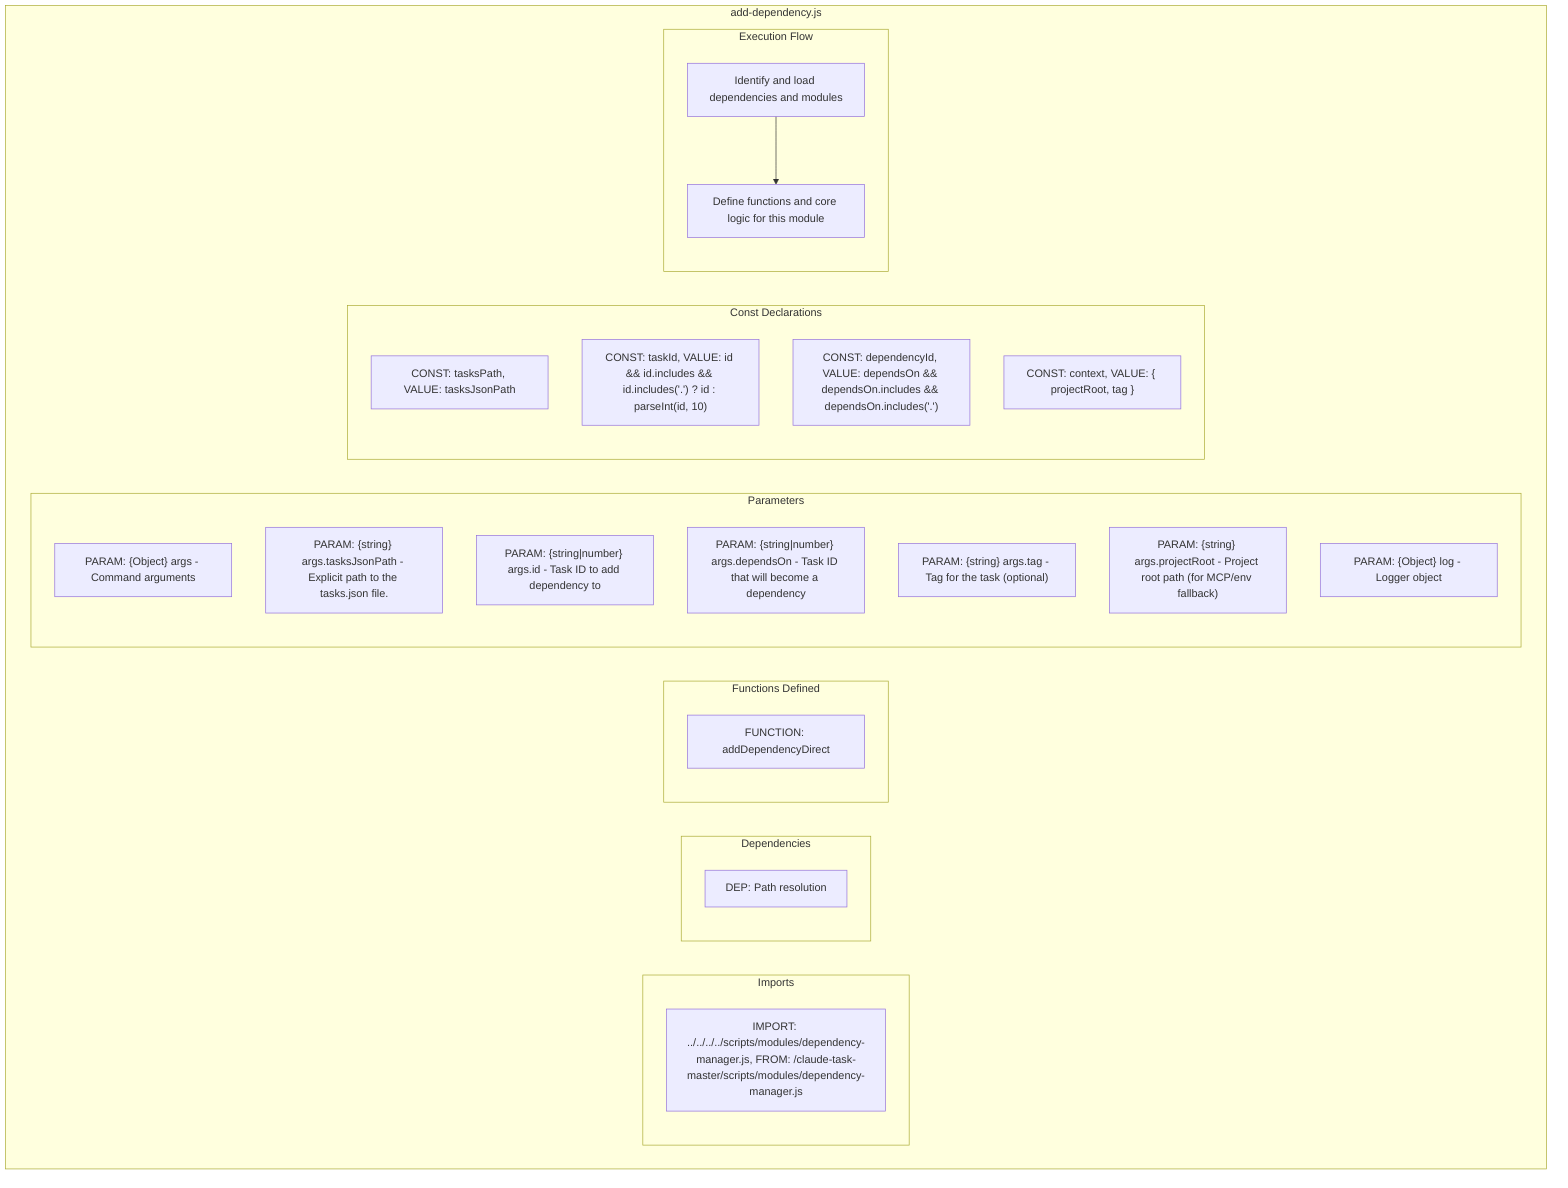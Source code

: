 flowchart TB
    subgraph Imports["Imports"]
        I1["IMPORT: ../../../../scripts/modules/dependency-manager.js, FROM: /claude-task-master/scripts/modules/dependency-manager.js"]
    end
    subgraph Dependencies["Dependencies"]
        D1["DEP: Path resolution"]
    end
    subgraph FunctionsDefined["Functions Defined"]
        FU1["FUNCTION: addDependencyDirect"]
    end
    subgraph Parameters["Parameters"]
        P1["PARAM: {Object} args - Command arguments"]
        P2["PARAM: {string} args.tasksJsonPath - Explicit path to the tasks.json file."]
        P3["PARAM: {string|number} args.id - Task ID to add dependency to"]
        P4["PARAM: {string|number} args.dependsOn - Task ID that will become a dependency"]
        P5["PARAM: {string} args.tag - Tag for the task (optional)"]
        P6["PARAM: {string} args.projectRoot - Project root path (for MCP/env fallback)"]
        P7["PARAM: {Object} log - Logger object"]
    end
    subgraph Constants["Const Declarations"]
        C1["CONST: tasksPath, VALUE: tasksJsonPath"]
        C2["CONST: taskId, VALUE: id && id.includes && id.includes('.') ? id : parseInt(id, 10)"]
        C3["CONST: dependencyId, VALUE: dependsOn && dependsOn.includes && dependsOn.includes('.')"]
        C4["CONST: context, VALUE: { projectRoot, tag }"]
    end
    subgraph ExecutionFlow["Execution Flow"]
        FL1["Identify and load dependencies and modules"]
        FL2["Define functions and core logic for this module"]
    end
    subgraph FileName["add-dependency.js"]
        Imports
        Dependencies
        FunctionsDefined
        Parameters
        Constants
        ExecutionFlow
    end
    FL1 --> FL2